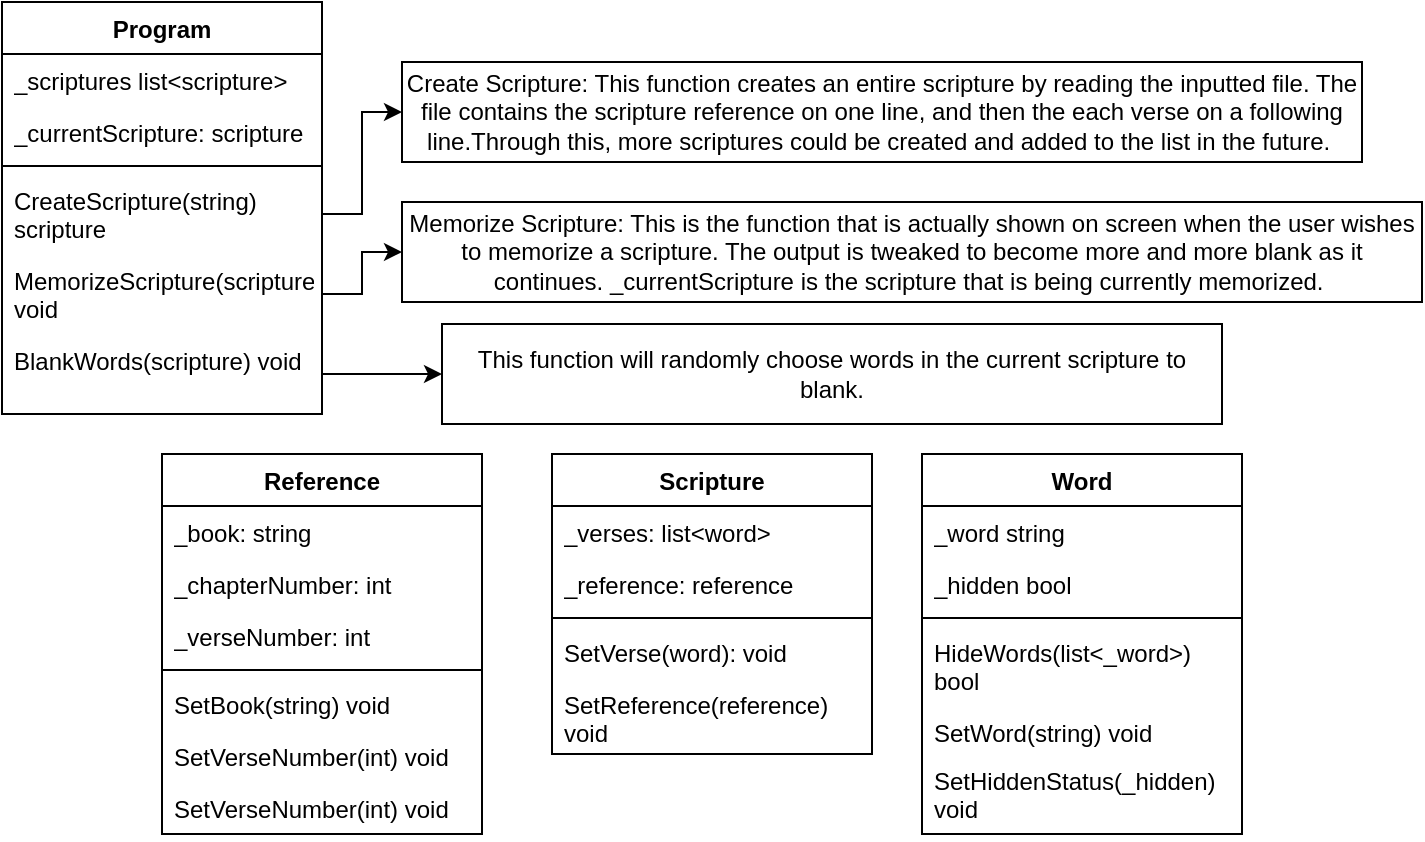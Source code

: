 <mxfile version="22.0.4" type="github">
  <diagram name="Page-1" id="A9dnQV6TjOurWoq4A4BT">
    <mxGraphModel dx="1050" dy="566" grid="1" gridSize="10" guides="1" tooltips="1" connect="1" arrows="1" fold="1" page="1" pageScale="1" pageWidth="850" pageHeight="1100" math="0" shadow="0">
      <root>
        <mxCell id="0" />
        <mxCell id="1" parent="0" />
        <mxCell id="mKjYwk-zmeOCFU2SHtQe-2" value="Scripture" style="swimlane;fontStyle=1;align=center;verticalAlign=top;childLayout=stackLayout;horizontal=1;startSize=26;horizontalStack=0;resizeParent=1;resizeParentMax=0;resizeLast=0;collapsible=1;marginBottom=0;whiteSpace=wrap;html=1;" parent="1" vertex="1">
          <mxGeometry x="345" y="246" width="160" height="150" as="geometry" />
        </mxCell>
        <mxCell id="mKjYwk-zmeOCFU2SHtQe-3" value="_verses: list&amp;lt;word&amp;gt;" style="text;strokeColor=none;fillColor=none;align=left;verticalAlign=top;spacingLeft=4;spacingRight=4;overflow=hidden;rotatable=0;points=[[0,0.5],[1,0.5]];portConstraint=eastwest;whiteSpace=wrap;html=1;" parent="mKjYwk-zmeOCFU2SHtQe-2" vertex="1">
          <mxGeometry y="26" width="160" height="26" as="geometry" />
        </mxCell>
        <mxCell id="mKjYwk-zmeOCFU2SHtQe-6" value="_reference: reference" style="text;strokeColor=none;fillColor=none;align=left;verticalAlign=top;spacingLeft=4;spacingRight=4;overflow=hidden;rotatable=0;points=[[0,0.5],[1,0.5]];portConstraint=eastwest;whiteSpace=wrap;html=1;" parent="mKjYwk-zmeOCFU2SHtQe-2" vertex="1">
          <mxGeometry y="52" width="160" height="26" as="geometry" />
        </mxCell>
        <mxCell id="mKjYwk-zmeOCFU2SHtQe-4" value="" style="line;strokeWidth=1;fillColor=none;align=left;verticalAlign=middle;spacingTop=-1;spacingLeft=3;spacingRight=3;rotatable=0;labelPosition=right;points=[];portConstraint=eastwest;strokeColor=inherit;" parent="mKjYwk-zmeOCFU2SHtQe-2" vertex="1">
          <mxGeometry y="78" width="160" height="8" as="geometry" />
        </mxCell>
        <mxCell id="mKjYwk-zmeOCFU2SHtQe-5" value="SetVerse(word): void" style="text;strokeColor=none;fillColor=none;align=left;verticalAlign=top;spacingLeft=4;spacingRight=4;overflow=hidden;rotatable=0;points=[[0,0.5],[1,0.5]];portConstraint=eastwest;whiteSpace=wrap;html=1;" parent="mKjYwk-zmeOCFU2SHtQe-2" vertex="1">
          <mxGeometry y="86" width="160" height="26" as="geometry" />
        </mxCell>
        <mxCell id="mKjYwk-zmeOCFU2SHtQe-7" value="SetReference(reference) void" style="text;strokeColor=none;fillColor=none;align=left;verticalAlign=top;spacingLeft=4;spacingRight=4;overflow=hidden;rotatable=0;points=[[0,0.5],[1,0.5]];portConstraint=eastwest;whiteSpace=wrap;html=1;" parent="mKjYwk-zmeOCFU2SHtQe-2" vertex="1">
          <mxGeometry y="112" width="160" height="38" as="geometry" />
        </mxCell>
        <mxCell id="mKjYwk-zmeOCFU2SHtQe-8" value="Reference" style="swimlane;fontStyle=1;align=center;verticalAlign=top;childLayout=stackLayout;horizontal=1;startSize=26;horizontalStack=0;resizeParent=1;resizeParentMax=0;resizeLast=0;collapsible=1;marginBottom=0;whiteSpace=wrap;html=1;" parent="1" vertex="1">
          <mxGeometry x="150" y="246" width="160" height="190" as="geometry" />
        </mxCell>
        <mxCell id="d4-eVnGkWVONa2Rrvj2k-16" value="_book: string" style="text;strokeColor=none;fillColor=none;align=left;verticalAlign=top;spacingLeft=4;spacingRight=4;overflow=hidden;rotatable=0;points=[[0,0.5],[1,0.5]];portConstraint=eastwest;whiteSpace=wrap;html=1;" parent="mKjYwk-zmeOCFU2SHtQe-8" vertex="1">
          <mxGeometry y="26" width="160" height="26" as="geometry" />
        </mxCell>
        <mxCell id="mKjYwk-zmeOCFU2SHtQe-18" value="_chapterNumber: int" style="text;strokeColor=none;fillColor=none;align=left;verticalAlign=top;spacingLeft=4;spacingRight=4;overflow=hidden;rotatable=0;points=[[0,0.5],[1,0.5]];portConstraint=eastwest;whiteSpace=wrap;html=1;" parent="mKjYwk-zmeOCFU2SHtQe-8" vertex="1">
          <mxGeometry y="52" width="160" height="26" as="geometry" />
        </mxCell>
        <mxCell id="mKjYwk-zmeOCFU2SHtQe-9" value="_verseNumber: int" style="text;strokeColor=none;fillColor=none;align=left;verticalAlign=top;spacingLeft=4;spacingRight=4;overflow=hidden;rotatable=0;points=[[0,0.5],[1,0.5]];portConstraint=eastwest;whiteSpace=wrap;html=1;" parent="mKjYwk-zmeOCFU2SHtQe-8" vertex="1">
          <mxGeometry y="78" width="160" height="26" as="geometry" />
        </mxCell>
        <mxCell id="mKjYwk-zmeOCFU2SHtQe-10" value="" style="line;strokeWidth=1;fillColor=none;align=left;verticalAlign=middle;spacingTop=-1;spacingLeft=3;spacingRight=3;rotatable=0;labelPosition=right;points=[];portConstraint=eastwest;strokeColor=inherit;" parent="mKjYwk-zmeOCFU2SHtQe-8" vertex="1">
          <mxGeometry y="104" width="160" height="8" as="geometry" />
        </mxCell>
        <mxCell id="d4-eVnGkWVONa2Rrvj2k-17" value="SetBook(string) void" style="text;strokeColor=none;fillColor=none;align=left;verticalAlign=top;spacingLeft=4;spacingRight=4;overflow=hidden;rotatable=0;points=[[0,0.5],[1,0.5]];portConstraint=eastwest;whiteSpace=wrap;html=1;" parent="mKjYwk-zmeOCFU2SHtQe-8" vertex="1">
          <mxGeometry y="112" width="160" height="26" as="geometry" />
        </mxCell>
        <mxCell id="mKjYwk-zmeOCFU2SHtQe-19" value="SetVerseNumber(int) void" style="text;strokeColor=none;fillColor=none;align=left;verticalAlign=top;spacingLeft=4;spacingRight=4;overflow=hidden;rotatable=0;points=[[0,0.5],[1,0.5]];portConstraint=eastwest;whiteSpace=wrap;html=1;" parent="mKjYwk-zmeOCFU2SHtQe-8" vertex="1">
          <mxGeometry y="138" width="160" height="26" as="geometry" />
        </mxCell>
        <mxCell id="mKjYwk-zmeOCFU2SHtQe-11" value="SetVerseNumber(int) void" style="text;strokeColor=none;fillColor=none;align=left;verticalAlign=top;spacingLeft=4;spacingRight=4;overflow=hidden;rotatable=0;points=[[0,0.5],[1,0.5]];portConstraint=eastwest;whiteSpace=wrap;html=1;" parent="mKjYwk-zmeOCFU2SHtQe-8" vertex="1">
          <mxGeometry y="164" width="160" height="26" as="geometry" />
        </mxCell>
        <mxCell id="mKjYwk-zmeOCFU2SHtQe-31" value="Create Scripture: This function creates an entire scripture by reading the inputted file. The file contains the scripture reference on one line, and then the each verse on a following line.Through this, more scriptures could be created and added to the list in the future.&amp;nbsp;" style="html=1;whiteSpace=wrap;" parent="1" vertex="1">
          <mxGeometry x="270" y="50" width="480" height="50" as="geometry" />
        </mxCell>
        <mxCell id="mKjYwk-zmeOCFU2SHtQe-32" value="Program" style="swimlane;fontStyle=1;align=center;verticalAlign=top;childLayout=stackLayout;horizontal=1;startSize=26;horizontalStack=0;resizeParent=1;resizeParentMax=0;resizeLast=0;collapsible=1;marginBottom=0;whiteSpace=wrap;html=1;" parent="1" vertex="1">
          <mxGeometry x="70" y="20" width="160" height="206" as="geometry" />
        </mxCell>
        <mxCell id="mKjYwk-zmeOCFU2SHtQe-39" value="_scriptures list&amp;lt;scripture&amp;gt;" style="text;strokeColor=none;fillColor=none;align=left;verticalAlign=top;spacingLeft=4;spacingRight=4;overflow=hidden;rotatable=0;points=[[0,0.5],[1,0.5]];portConstraint=eastwest;whiteSpace=wrap;html=1;" parent="mKjYwk-zmeOCFU2SHtQe-32" vertex="1">
          <mxGeometry y="26" width="160" height="26" as="geometry" />
        </mxCell>
        <mxCell id="mKjYwk-zmeOCFU2SHtQe-33" value="_currentScripture: scripture" style="text;strokeColor=none;fillColor=none;align=left;verticalAlign=top;spacingLeft=4;spacingRight=4;overflow=hidden;rotatable=0;points=[[0,0.5],[1,0.5]];portConstraint=eastwest;whiteSpace=wrap;html=1;" parent="mKjYwk-zmeOCFU2SHtQe-32" vertex="1">
          <mxGeometry y="52" width="160" height="26" as="geometry" />
        </mxCell>
        <mxCell id="mKjYwk-zmeOCFU2SHtQe-34" value="" style="line;strokeWidth=1;fillColor=none;align=left;verticalAlign=middle;spacingTop=-1;spacingLeft=3;spacingRight=3;rotatable=0;labelPosition=right;points=[];portConstraint=eastwest;strokeColor=inherit;" parent="mKjYwk-zmeOCFU2SHtQe-32" vertex="1">
          <mxGeometry y="78" width="160" height="8" as="geometry" />
        </mxCell>
        <mxCell id="mKjYwk-zmeOCFU2SHtQe-35" value="CreateScripture(string) scripture" style="text;strokeColor=none;fillColor=none;align=left;verticalAlign=top;spacingLeft=4;spacingRight=4;overflow=hidden;rotatable=0;points=[[0,0.5],[1,0.5]];portConstraint=eastwest;whiteSpace=wrap;html=1;" parent="mKjYwk-zmeOCFU2SHtQe-32" vertex="1">
          <mxGeometry y="86" width="160" height="40" as="geometry" />
        </mxCell>
        <mxCell id="d4-eVnGkWVONa2Rrvj2k-11" value="MemorizeScripture(scripture) void" style="text;strokeColor=none;fillColor=none;align=left;verticalAlign=top;spacingLeft=4;spacingRight=4;overflow=hidden;rotatable=0;points=[[0,0.5],[1,0.5]];portConstraint=eastwest;whiteSpace=wrap;html=1;" parent="mKjYwk-zmeOCFU2SHtQe-32" vertex="1">
          <mxGeometry y="126" width="160" height="40" as="geometry" />
        </mxCell>
        <mxCell id="mKjYwk-zmeOCFU2SHtQe-36" value="BlankWords(scripture) void" style="text;strokeColor=none;fillColor=none;align=left;verticalAlign=top;spacingLeft=4;spacingRight=4;overflow=hidden;rotatable=0;points=[[0,0.5],[1,0.5]];portConstraint=eastwest;whiteSpace=wrap;html=1;" parent="mKjYwk-zmeOCFU2SHtQe-32" vertex="1">
          <mxGeometry y="166" width="160" height="40" as="geometry" />
        </mxCell>
        <mxCell id="mKjYwk-zmeOCFU2SHtQe-37" style="edgeStyle=orthogonalEdgeStyle;rounded=0;orthogonalLoop=1;jettySize=auto;html=1;exitX=1;exitY=0.5;exitDx=0;exitDy=0;entryX=0;entryY=0.5;entryDx=0;entryDy=0;" parent="1" source="mKjYwk-zmeOCFU2SHtQe-35" target="mKjYwk-zmeOCFU2SHtQe-31" edge="1">
          <mxGeometry relative="1" as="geometry" />
        </mxCell>
        <mxCell id="mKjYwk-zmeOCFU2SHtQe-38" value="Memorize Scripture: This is the function that is actually shown on screen when the user wishes to memorize a scripture. The output is tweaked to become more and more blank as it continues. _currentScripture is the scripture that is being currently memorized.&amp;nbsp;" style="html=1;whiteSpace=wrap;" parent="1" vertex="1">
          <mxGeometry x="270" y="120" width="510" height="50" as="geometry" />
        </mxCell>
        <mxCell id="d4-eVnGkWVONa2Rrvj2k-13" style="edgeStyle=orthogonalEdgeStyle;rounded=0;orthogonalLoop=1;jettySize=auto;html=1;exitX=1;exitY=0.5;exitDx=0;exitDy=0;entryX=0;entryY=0.5;entryDx=0;entryDy=0;" parent="1" source="d4-eVnGkWVONa2Rrvj2k-11" target="mKjYwk-zmeOCFU2SHtQe-38" edge="1">
          <mxGeometry relative="1" as="geometry" />
        </mxCell>
        <mxCell id="d4-eVnGkWVONa2Rrvj2k-14" value="This function will randomly choose words in the current scripture to blank." style="html=1;whiteSpace=wrap;" parent="1" vertex="1">
          <mxGeometry x="290" y="181" width="390" height="50" as="geometry" />
        </mxCell>
        <mxCell id="d4-eVnGkWVONa2Rrvj2k-15" style="edgeStyle=orthogonalEdgeStyle;rounded=0;orthogonalLoop=1;jettySize=auto;html=1;exitX=1;exitY=0.5;exitDx=0;exitDy=0;entryX=0;entryY=0.5;entryDx=0;entryDy=0;" parent="1" source="mKjYwk-zmeOCFU2SHtQe-36" target="d4-eVnGkWVONa2Rrvj2k-14" edge="1">
          <mxGeometry relative="1" as="geometry" />
        </mxCell>
        <mxCell id="5g2B7TEldaAk_3ZJQYHv-1" value="Word" style="swimlane;fontStyle=1;align=center;verticalAlign=top;childLayout=stackLayout;horizontal=1;startSize=26;horizontalStack=0;resizeParent=1;resizeParentMax=0;resizeLast=0;collapsible=1;marginBottom=0;whiteSpace=wrap;html=1;" vertex="1" parent="1">
          <mxGeometry x="530" y="246" width="160" height="190" as="geometry" />
        </mxCell>
        <mxCell id="5g2B7TEldaAk_3ZJQYHv-2" value="_word string" style="text;strokeColor=none;fillColor=none;align=left;verticalAlign=top;spacingLeft=4;spacingRight=4;overflow=hidden;rotatable=0;points=[[0,0.5],[1,0.5]];portConstraint=eastwest;whiteSpace=wrap;html=1;" vertex="1" parent="5g2B7TEldaAk_3ZJQYHv-1">
          <mxGeometry y="26" width="160" height="26" as="geometry" />
        </mxCell>
        <mxCell id="5g2B7TEldaAk_3ZJQYHv-8" value="_hidden bool" style="text;strokeColor=none;fillColor=none;align=left;verticalAlign=top;spacingLeft=4;spacingRight=4;overflow=hidden;rotatable=0;points=[[0,0.5],[1,0.5]];portConstraint=eastwest;whiteSpace=wrap;html=1;" vertex="1" parent="5g2B7TEldaAk_3ZJQYHv-1">
          <mxGeometry y="52" width="160" height="26" as="geometry" />
        </mxCell>
        <mxCell id="5g2B7TEldaAk_3ZJQYHv-3" value="" style="line;strokeWidth=1;fillColor=none;align=left;verticalAlign=middle;spacingTop=-1;spacingLeft=3;spacingRight=3;rotatable=0;labelPosition=right;points=[];portConstraint=eastwest;strokeColor=inherit;" vertex="1" parent="5g2B7TEldaAk_3ZJQYHv-1">
          <mxGeometry y="78" width="160" height="8" as="geometry" />
        </mxCell>
        <mxCell id="5g2B7TEldaAk_3ZJQYHv-4" value="HideWords(list&amp;lt;_word&amp;gt;) bool" style="text;strokeColor=none;fillColor=none;align=left;verticalAlign=top;spacingLeft=4;spacingRight=4;overflow=hidden;rotatable=0;points=[[0,0.5],[1,0.5]];portConstraint=eastwest;whiteSpace=wrap;html=1;" vertex="1" parent="5g2B7TEldaAk_3ZJQYHv-1">
          <mxGeometry y="86" width="160" height="40" as="geometry" />
        </mxCell>
        <mxCell id="5g2B7TEldaAk_3ZJQYHv-7" value="SetWord(string) void" style="text;strokeColor=none;fillColor=none;align=left;verticalAlign=top;spacingLeft=4;spacingRight=4;overflow=hidden;rotatable=0;points=[[0,0.5],[1,0.5]];portConstraint=eastwest;whiteSpace=wrap;html=1;" vertex="1" parent="5g2B7TEldaAk_3ZJQYHv-1">
          <mxGeometry y="126" width="160" height="24" as="geometry" />
        </mxCell>
        <mxCell id="5g2B7TEldaAk_3ZJQYHv-9" value="SetHiddenStatus(_hidden) void" style="text;strokeColor=none;fillColor=none;align=left;verticalAlign=top;spacingLeft=4;spacingRight=4;overflow=hidden;rotatable=0;points=[[0,0.5],[1,0.5]];portConstraint=eastwest;whiteSpace=wrap;html=1;" vertex="1" parent="5g2B7TEldaAk_3ZJQYHv-1">
          <mxGeometry y="150" width="160" height="40" as="geometry" />
        </mxCell>
      </root>
    </mxGraphModel>
  </diagram>
</mxfile>
